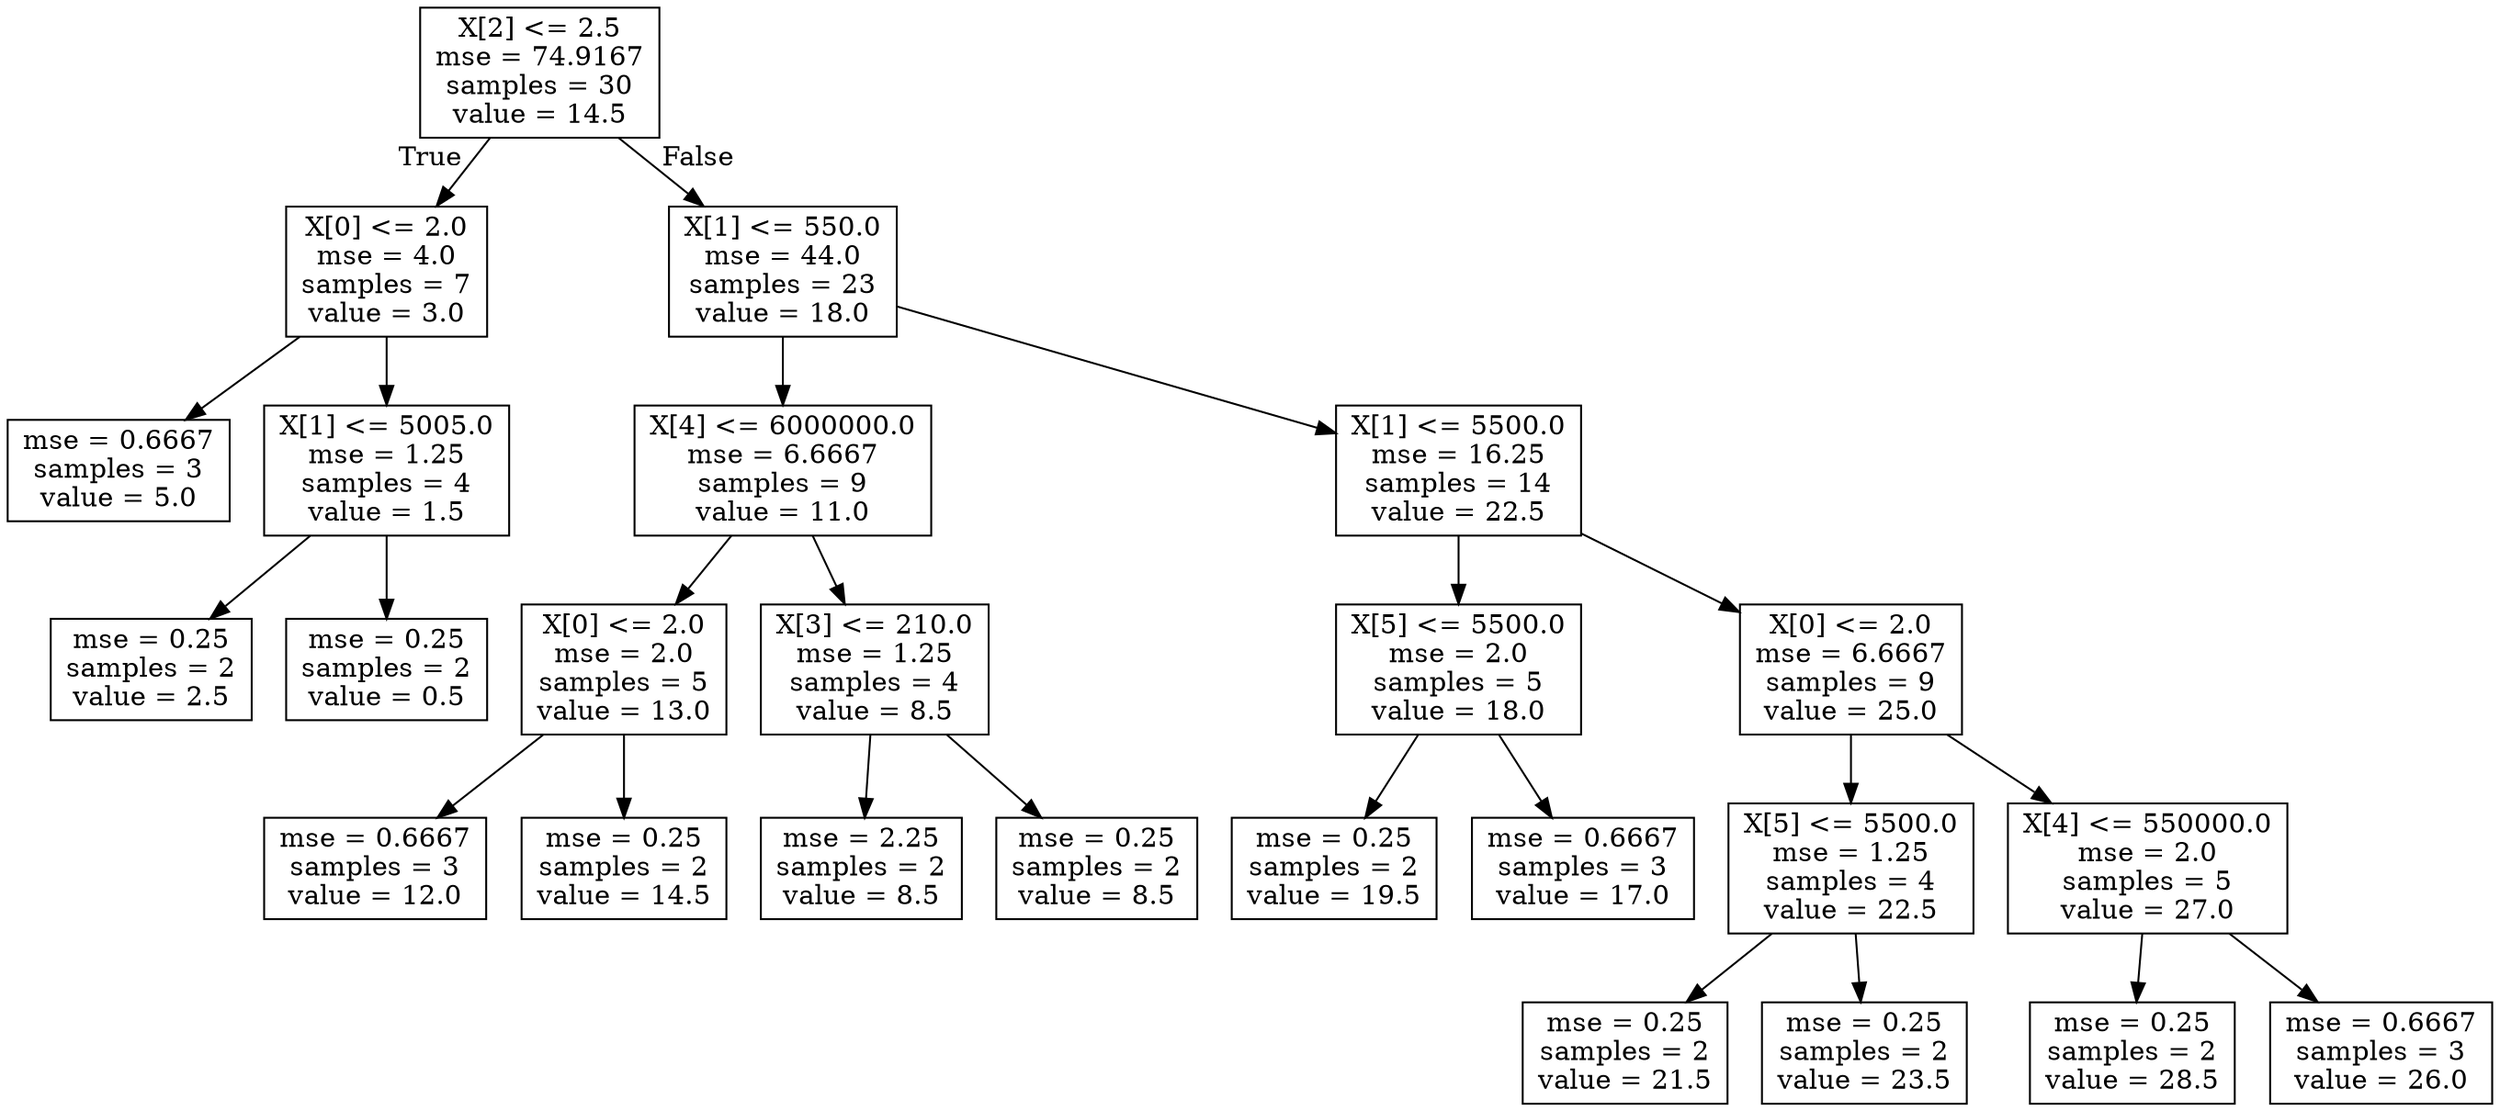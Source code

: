 digraph Tree {
node [shape=box] ;
0 [label="X[2] <= 2.5\nmse = 74.9167\nsamples = 30\nvalue = 14.5"] ;
1 [label="X[0] <= 2.0\nmse = 4.0\nsamples = 7\nvalue = 3.0"] ;
0 -> 1 [labeldistance=2.5, labelangle=45, headlabel="True"] ;
2 [label="mse = 0.6667\nsamples = 3\nvalue = 5.0"] ;
1 -> 2 ;
3 [label="X[1] <= 5005.0\nmse = 1.25\nsamples = 4\nvalue = 1.5"] ;
1 -> 3 ;
4 [label="mse = 0.25\nsamples = 2\nvalue = 2.5"] ;
3 -> 4 ;
5 [label="mse = 0.25\nsamples = 2\nvalue = 0.5"] ;
3 -> 5 ;
6 [label="X[1] <= 550.0\nmse = 44.0\nsamples = 23\nvalue = 18.0"] ;
0 -> 6 [labeldistance=2.5, labelangle=-45, headlabel="False"] ;
7 [label="X[4] <= 6000000.0\nmse = 6.6667\nsamples = 9\nvalue = 11.0"] ;
6 -> 7 ;
8 [label="X[0] <= 2.0\nmse = 2.0\nsamples = 5\nvalue = 13.0"] ;
7 -> 8 ;
9 [label="mse = 0.6667\nsamples = 3\nvalue = 12.0"] ;
8 -> 9 ;
10 [label="mse = 0.25\nsamples = 2\nvalue = 14.5"] ;
8 -> 10 ;
11 [label="X[3] <= 210.0\nmse = 1.25\nsamples = 4\nvalue = 8.5"] ;
7 -> 11 ;
12 [label="mse = 2.25\nsamples = 2\nvalue = 8.5"] ;
11 -> 12 ;
13 [label="mse = 0.25\nsamples = 2\nvalue = 8.5"] ;
11 -> 13 ;
14 [label="X[1] <= 5500.0\nmse = 16.25\nsamples = 14\nvalue = 22.5"] ;
6 -> 14 ;
15 [label="X[5] <= 5500.0\nmse = 2.0\nsamples = 5\nvalue = 18.0"] ;
14 -> 15 ;
16 [label="mse = 0.25\nsamples = 2\nvalue = 19.5"] ;
15 -> 16 ;
17 [label="mse = 0.6667\nsamples = 3\nvalue = 17.0"] ;
15 -> 17 ;
18 [label="X[0] <= 2.0\nmse = 6.6667\nsamples = 9\nvalue = 25.0"] ;
14 -> 18 ;
19 [label="X[5] <= 5500.0\nmse = 1.25\nsamples = 4\nvalue = 22.5"] ;
18 -> 19 ;
20 [label="mse = 0.25\nsamples = 2\nvalue = 21.5"] ;
19 -> 20 ;
21 [label="mse = 0.25\nsamples = 2\nvalue = 23.5"] ;
19 -> 21 ;
22 [label="X[4] <= 550000.0\nmse = 2.0\nsamples = 5\nvalue = 27.0"] ;
18 -> 22 ;
23 [label="mse = 0.25\nsamples = 2\nvalue = 28.5"] ;
22 -> 23 ;
24 [label="mse = 0.6667\nsamples = 3\nvalue = 26.0"] ;
22 -> 24 ;
}